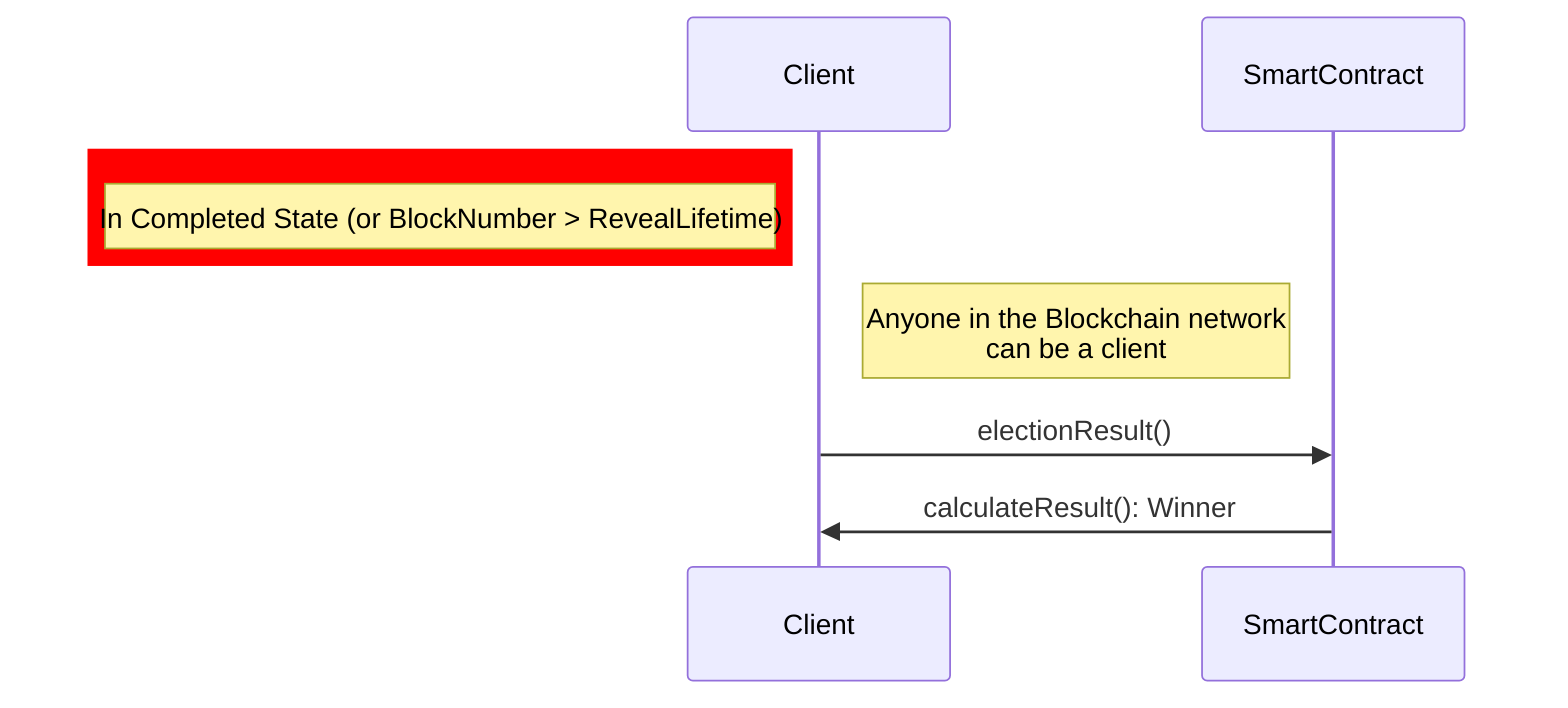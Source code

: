 sequenceDiagram
rect rgb(255, 0, 0)
note left of Client: In Completed State (or BlockNumber > RevealLifetime)
end
participant Client
note right of Client: Anyone in the Blockchain network <br> can be a client
participant SC as SmartContract

Client->>SC: electionResult()
SC ->>Client: calculateResult(): Winner